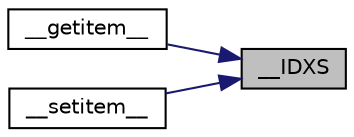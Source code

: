 digraph "__IDXS"
{
 // LATEX_PDF_SIZE
  edge [fontname="Helvetica",fontsize="10",labelfontname="Helvetica",labelfontsize="10"];
  node [fontname="Helvetica",fontsize="10",shape=record];
  rankdir="RL";
  Node1 [label="__IDXS",height=0.2,width=0.4,color="black", fillcolor="grey75", style="filled", fontcolor="black",tooltip=" "];
  Node1 -> Node2 [dir="back",color="midnightblue",fontsize="10",style="solid",fontname="Helvetica"];
  Node2 [label="__getitem__",height=0.2,width=0.4,color="black", fillcolor="white", style="filled",URL="$classwp__mover_1_1_point.html#aa7bff27e938fa4326eacbf3746e0f9a4",tooltip=" "];
  Node1 -> Node3 [dir="back",color="midnightblue",fontsize="10",style="solid",fontname="Helvetica"];
  Node3 [label="__setitem__",height=0.2,width=0.4,color="black", fillcolor="white", style="filled",URL="$classwp__mover_1_1_point.html#a7541a80663269e42c37c0ff07de60626",tooltip=" "];
}

